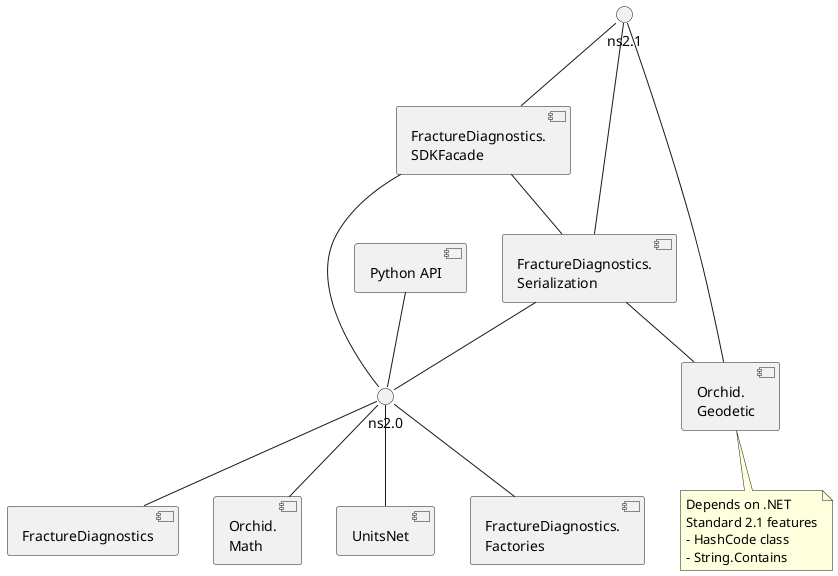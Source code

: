 @startuml
'https://plantuml.com/component-diagram


component "Python API" as api
component "FractureDiagnostics.\nSDKFacade" as sdk_facade
component "FractureDiagnostics.\nSerialization" as serialization
component "FractureDiagnostics.\nFactories" as factories
component "FractureDiagnostics" as fd
component "Orchid.\nMath" as math
component "Orchid.\nGeodetic" as geodetic
component "UnitsNet" as un

interface ns2.1
interface ns2.0

ns2.0 -- fd
ns2.0 -- factories
ns2.0 -- math
ns2.0 -- un

ns2.1 -- sdk_facade
ns2.1 -- serialization
ns2.1 -- geodetic

api -- ns2.0

sdk_facade -- ns2.0
serialization -- ns2.0

sdk_facade -- serialization

serialization -- geodetic

note bottom of geodetic
    Depends on .NET
    Standard 2.1 features
    - HashCode class
    - String.Contains
endnote

@enduml
